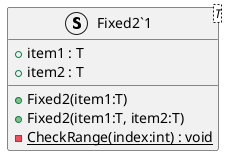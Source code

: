 @startuml
struct "Fixed2`1"<T> {
    + item1 : T
    + item2 : T
    + Fixed2(item1:T)
    + Fixed2(item1:T, item2:T)
    {static} - CheckRange(index:int) : void
}
@enduml
